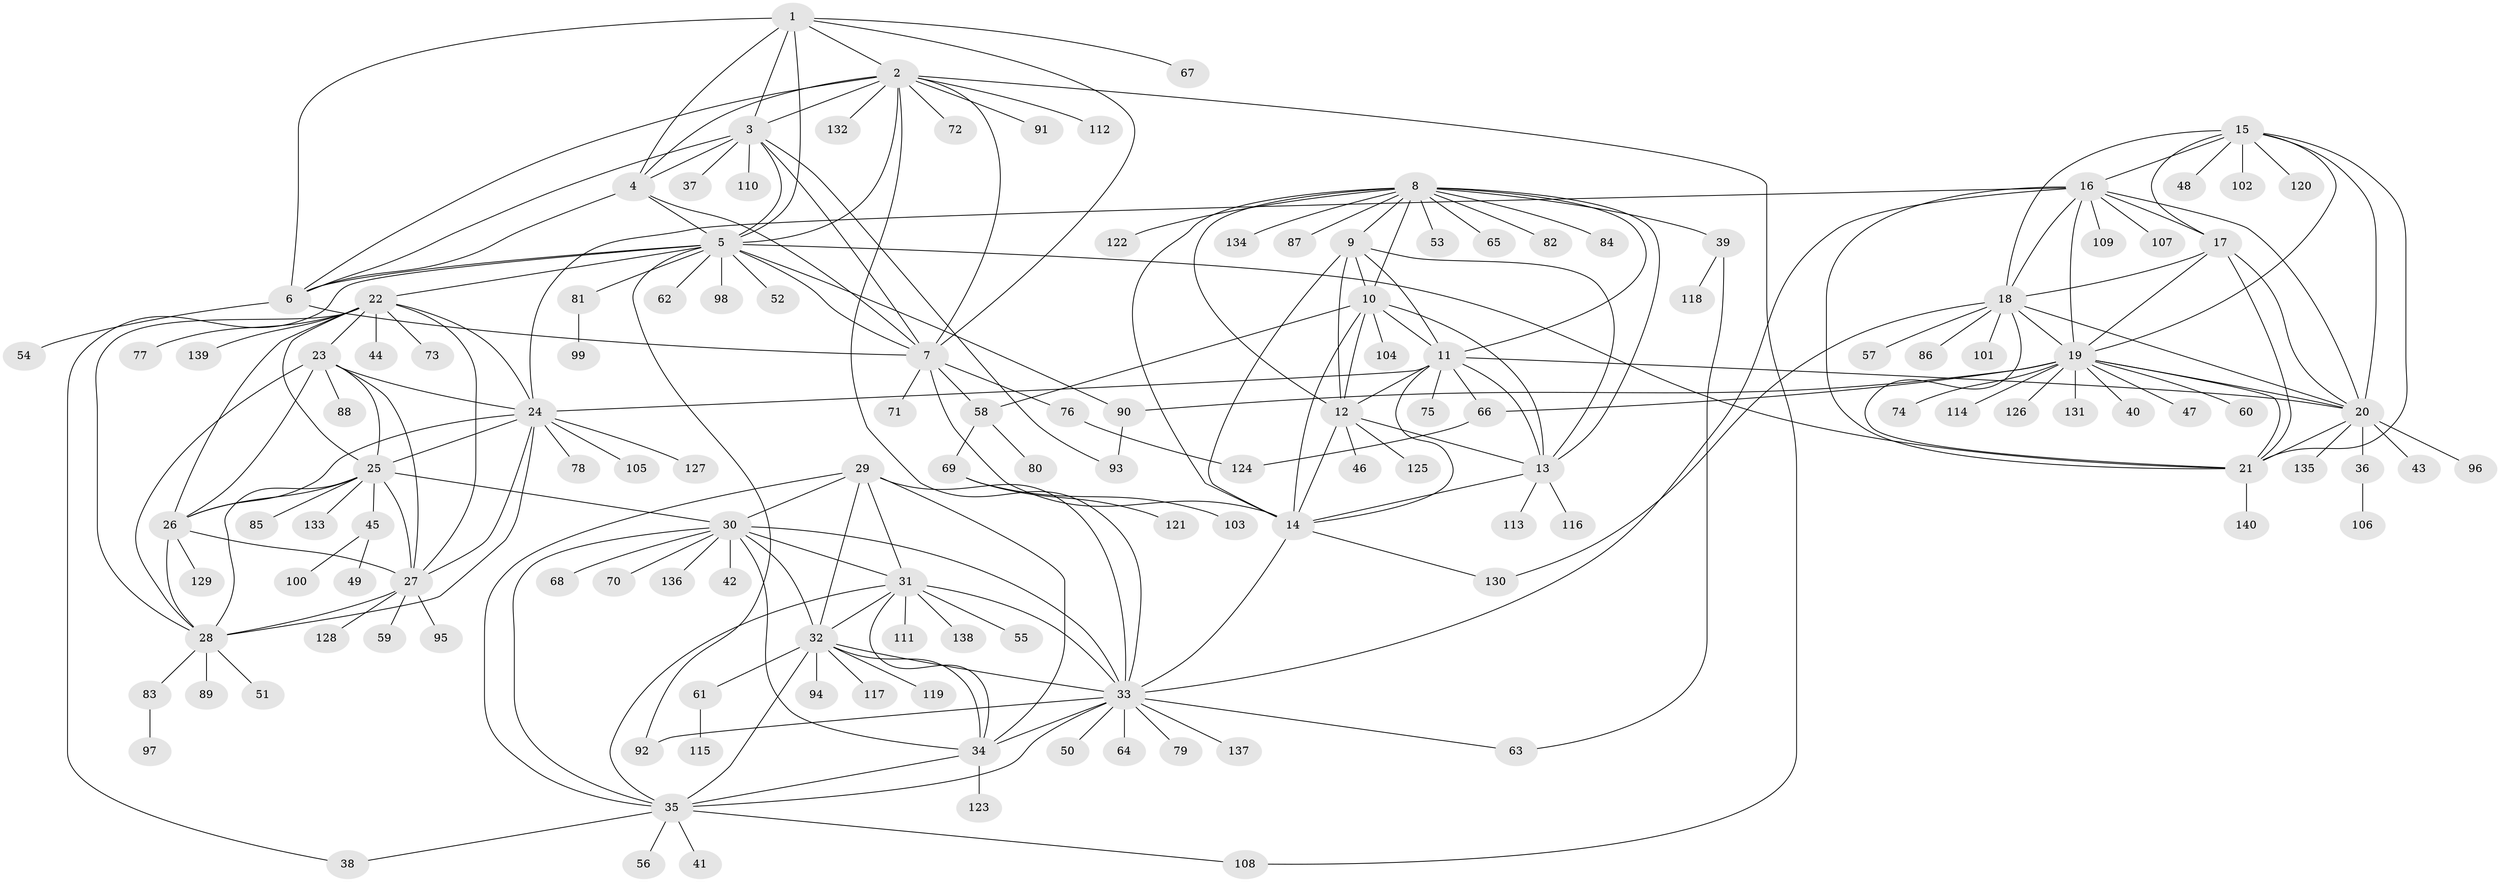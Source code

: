 // coarse degree distribution, {8: 0.06060606060606061, 7: 0.050505050505050504, 1: 0.6464646464646465, 15: 0.010101010101010102, 13: 0.020202020202020204, 5: 0.04040404040404041, 2: 0.09090909090909091, 3: 0.030303030303030304, 9: 0.010101010101010102, 6: 0.020202020202020204, 11: 0.020202020202020204}
// Generated by graph-tools (version 1.1) at 2025/37/03/04/25 23:37:45]
// undirected, 140 vertices, 230 edges
graph export_dot {
  node [color=gray90,style=filled];
  1;
  2;
  3;
  4;
  5;
  6;
  7;
  8;
  9;
  10;
  11;
  12;
  13;
  14;
  15;
  16;
  17;
  18;
  19;
  20;
  21;
  22;
  23;
  24;
  25;
  26;
  27;
  28;
  29;
  30;
  31;
  32;
  33;
  34;
  35;
  36;
  37;
  38;
  39;
  40;
  41;
  42;
  43;
  44;
  45;
  46;
  47;
  48;
  49;
  50;
  51;
  52;
  53;
  54;
  55;
  56;
  57;
  58;
  59;
  60;
  61;
  62;
  63;
  64;
  65;
  66;
  67;
  68;
  69;
  70;
  71;
  72;
  73;
  74;
  75;
  76;
  77;
  78;
  79;
  80;
  81;
  82;
  83;
  84;
  85;
  86;
  87;
  88;
  89;
  90;
  91;
  92;
  93;
  94;
  95;
  96;
  97;
  98;
  99;
  100;
  101;
  102;
  103;
  104;
  105;
  106;
  107;
  108;
  109;
  110;
  111;
  112;
  113;
  114;
  115;
  116;
  117;
  118;
  119;
  120;
  121;
  122;
  123;
  124;
  125;
  126;
  127;
  128;
  129;
  130;
  131;
  132;
  133;
  134;
  135;
  136;
  137;
  138;
  139;
  140;
  1 -- 2;
  1 -- 3;
  1 -- 4;
  1 -- 5;
  1 -- 6;
  1 -- 7;
  1 -- 67;
  2 -- 3;
  2 -- 4;
  2 -- 5;
  2 -- 6;
  2 -- 7;
  2 -- 33;
  2 -- 72;
  2 -- 91;
  2 -- 108;
  2 -- 112;
  2 -- 132;
  3 -- 4;
  3 -- 5;
  3 -- 6;
  3 -- 7;
  3 -- 37;
  3 -- 93;
  3 -- 110;
  4 -- 5;
  4 -- 6;
  4 -- 7;
  5 -- 6;
  5 -- 7;
  5 -- 21;
  5 -- 22;
  5 -- 38;
  5 -- 52;
  5 -- 62;
  5 -- 81;
  5 -- 90;
  5 -- 92;
  5 -- 98;
  6 -- 7;
  6 -- 54;
  7 -- 14;
  7 -- 58;
  7 -- 71;
  7 -- 76;
  8 -- 9;
  8 -- 10;
  8 -- 11;
  8 -- 12;
  8 -- 13;
  8 -- 14;
  8 -- 39;
  8 -- 53;
  8 -- 65;
  8 -- 82;
  8 -- 84;
  8 -- 87;
  8 -- 122;
  8 -- 134;
  9 -- 10;
  9 -- 11;
  9 -- 12;
  9 -- 13;
  9 -- 14;
  10 -- 11;
  10 -- 12;
  10 -- 13;
  10 -- 14;
  10 -- 58;
  10 -- 104;
  11 -- 12;
  11 -- 13;
  11 -- 14;
  11 -- 20;
  11 -- 24;
  11 -- 66;
  11 -- 75;
  12 -- 13;
  12 -- 14;
  12 -- 46;
  12 -- 125;
  13 -- 14;
  13 -- 113;
  13 -- 116;
  14 -- 33;
  14 -- 130;
  15 -- 16;
  15 -- 17;
  15 -- 18;
  15 -- 19;
  15 -- 20;
  15 -- 21;
  15 -- 48;
  15 -- 102;
  15 -- 120;
  16 -- 17;
  16 -- 18;
  16 -- 19;
  16 -- 20;
  16 -- 21;
  16 -- 24;
  16 -- 33;
  16 -- 107;
  16 -- 109;
  17 -- 18;
  17 -- 19;
  17 -- 20;
  17 -- 21;
  18 -- 19;
  18 -- 20;
  18 -- 21;
  18 -- 57;
  18 -- 86;
  18 -- 101;
  18 -- 130;
  19 -- 20;
  19 -- 21;
  19 -- 40;
  19 -- 47;
  19 -- 60;
  19 -- 66;
  19 -- 74;
  19 -- 90;
  19 -- 114;
  19 -- 126;
  19 -- 131;
  20 -- 21;
  20 -- 36;
  20 -- 43;
  20 -- 96;
  20 -- 135;
  21 -- 140;
  22 -- 23;
  22 -- 24;
  22 -- 25;
  22 -- 26;
  22 -- 27;
  22 -- 28;
  22 -- 44;
  22 -- 73;
  22 -- 77;
  22 -- 139;
  23 -- 24;
  23 -- 25;
  23 -- 26;
  23 -- 27;
  23 -- 28;
  23 -- 88;
  24 -- 25;
  24 -- 26;
  24 -- 27;
  24 -- 28;
  24 -- 78;
  24 -- 105;
  24 -- 127;
  25 -- 26;
  25 -- 27;
  25 -- 28;
  25 -- 30;
  25 -- 45;
  25 -- 85;
  25 -- 133;
  26 -- 27;
  26 -- 28;
  26 -- 129;
  27 -- 28;
  27 -- 59;
  27 -- 95;
  27 -- 128;
  28 -- 51;
  28 -- 83;
  28 -- 89;
  29 -- 30;
  29 -- 31;
  29 -- 32;
  29 -- 33;
  29 -- 34;
  29 -- 35;
  30 -- 31;
  30 -- 32;
  30 -- 33;
  30 -- 34;
  30 -- 35;
  30 -- 42;
  30 -- 68;
  30 -- 70;
  30 -- 136;
  31 -- 32;
  31 -- 33;
  31 -- 34;
  31 -- 35;
  31 -- 55;
  31 -- 111;
  31 -- 138;
  32 -- 33;
  32 -- 34;
  32 -- 35;
  32 -- 61;
  32 -- 94;
  32 -- 117;
  32 -- 119;
  33 -- 34;
  33 -- 35;
  33 -- 50;
  33 -- 63;
  33 -- 64;
  33 -- 79;
  33 -- 92;
  33 -- 137;
  34 -- 35;
  34 -- 123;
  35 -- 38;
  35 -- 41;
  35 -- 56;
  35 -- 108;
  36 -- 106;
  39 -- 63;
  39 -- 118;
  45 -- 49;
  45 -- 100;
  58 -- 69;
  58 -- 80;
  61 -- 115;
  66 -- 124;
  69 -- 103;
  69 -- 121;
  76 -- 124;
  81 -- 99;
  83 -- 97;
  90 -- 93;
}
